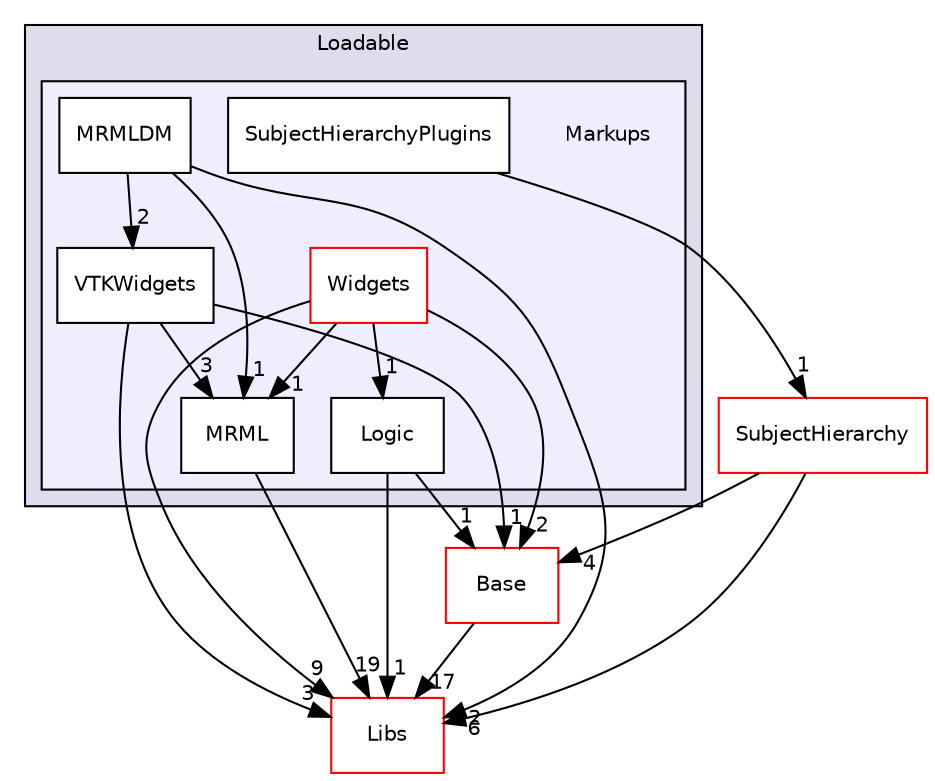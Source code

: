 digraph "Modules/Loadable/Markups" {
  bgcolor=transparent;
  compound=true
  node [ fontsize="10", fontname="Helvetica"];
  edge [ labelfontsize="10", labelfontname="Helvetica"];
  subgraph clusterdir_d01fdafe93af837a1755aeb3a6390699 {
    graph [ bgcolor="#ddddee", pencolor="black", label="Loadable" fontname="Helvetica", fontsize="10", URL="dir_d01fdafe93af837a1755aeb3a6390699.html"]
  subgraph clusterdir_1a96155338796d57dab45a56648f1a28 {
    graph [ bgcolor="#eeeeff", pencolor="black", label="" URL="dir_1a96155338796d57dab45a56648f1a28.html"];
    dir_1a96155338796d57dab45a56648f1a28 [shape=plaintext label="Markups"];
    dir_c5fe54bef11c959ff19c7b292fd014b4 [shape=box label="Logic" color="black" fillcolor="white" style="filled" URL="dir_c5fe54bef11c959ff19c7b292fd014b4.html"];
    dir_4f965ccb0ecb7ab49e9de9275cd5d581 [shape=box label="MRML" color="black" fillcolor="white" style="filled" URL="dir_4f965ccb0ecb7ab49e9de9275cd5d581.html"];
    dir_bc6862b78ba57c87da31465077dc752d [shape=box label="MRMLDM" color="black" fillcolor="white" style="filled" URL="dir_bc6862b78ba57c87da31465077dc752d.html"];
    dir_bc2108eba5cc908873c30b40f8d2b7ea [shape=box label="SubjectHierarchyPlugins" color="black" fillcolor="white" style="filled" URL="dir_bc2108eba5cc908873c30b40f8d2b7ea.html"];
    dir_1d6aa7403b659ef1d781d7435dec1424 [shape=box label="VTKWidgets" color="black" fillcolor="white" style="filled" URL="dir_1d6aa7403b659ef1d781d7435dec1424.html"];
    dir_19cb74a16e0c50d0edd37c0ff3666177 [shape=box label="Widgets" color="red" fillcolor="white" style="filled" URL="dir_19cb74a16e0c50d0edd37c0ff3666177.html"];
  }
  }
  dir_6e6cb9563333489fde7459b1f95e59a5 [shape=box label="Libs" color="red" URL="dir_6e6cb9563333489fde7459b1f95e59a5.html"];
  dir_628593db0cdce5a76fb85526ae5aa762 [shape=box label="Base" color="red" URL="dir_628593db0cdce5a76fb85526ae5aa762.html"];
  dir_1694c2d71873d62d036e188d77c435ae [shape=box label="SubjectHierarchy" color="red" URL="dir_1694c2d71873d62d036e188d77c435ae.html"];
  dir_bc6862b78ba57c87da31465077dc752d->dir_1d6aa7403b659ef1d781d7435dec1424 [headlabel="2", labeldistance=1.5 headhref="dir_000071_000073.html"];
  dir_bc6862b78ba57c87da31465077dc752d->dir_4f965ccb0ecb7ab49e9de9275cd5d581 [headlabel="1", labeldistance=1.5 headhref="dir_000071_000070.html"];
  dir_bc6862b78ba57c87da31465077dc752d->dir_6e6cb9563333489fde7459b1f95e59a5 [headlabel="2", labeldistance=1.5 headhref="dir_000071_000014.html"];
  dir_bc2108eba5cc908873c30b40f8d2b7ea->dir_1694c2d71873d62d036e188d77c435ae [headlabel="1", labeldistance=1.5 headhref="dir_000072_000107.html"];
  dir_1d6aa7403b659ef1d781d7435dec1424->dir_4f965ccb0ecb7ab49e9de9275cd5d581 [headlabel="3", labeldistance=1.5 headhref="dir_000073_000070.html"];
  dir_1d6aa7403b659ef1d781d7435dec1424->dir_6e6cb9563333489fde7459b1f95e59a5 [headlabel="3", labeldistance=1.5 headhref="dir_000073_000014.html"];
  dir_1d6aa7403b659ef1d781d7435dec1424->dir_628593db0cdce5a76fb85526ae5aa762 [headlabel="1", labeldistance=1.5 headhref="dir_000073_000002.html"];
  dir_4f965ccb0ecb7ab49e9de9275cd5d581->dir_6e6cb9563333489fde7459b1f95e59a5 [headlabel="19", labeldistance=1.5 headhref="dir_000070_000014.html"];
  dir_19cb74a16e0c50d0edd37c0ff3666177->dir_4f965ccb0ecb7ab49e9de9275cd5d581 [headlabel="1", labeldistance=1.5 headhref="dir_000074_000070.html"];
  dir_19cb74a16e0c50d0edd37c0ff3666177->dir_6e6cb9563333489fde7459b1f95e59a5 [headlabel="9", labeldistance=1.5 headhref="dir_000074_000014.html"];
  dir_19cb74a16e0c50d0edd37c0ff3666177->dir_c5fe54bef11c959ff19c7b292fd014b4 [headlabel="1", labeldistance=1.5 headhref="dir_000074_000069.html"];
  dir_19cb74a16e0c50d0edd37c0ff3666177->dir_628593db0cdce5a76fb85526ae5aa762 [headlabel="2", labeldistance=1.5 headhref="dir_000074_000002.html"];
  dir_c5fe54bef11c959ff19c7b292fd014b4->dir_6e6cb9563333489fde7459b1f95e59a5 [headlabel="1", labeldistance=1.5 headhref="dir_000069_000014.html"];
  dir_c5fe54bef11c959ff19c7b292fd014b4->dir_628593db0cdce5a76fb85526ae5aa762 [headlabel="1", labeldistance=1.5 headhref="dir_000069_000002.html"];
  dir_628593db0cdce5a76fb85526ae5aa762->dir_6e6cb9563333489fde7459b1f95e59a5 [headlabel="17", labeldistance=1.5 headhref="dir_000002_000014.html"];
  dir_1694c2d71873d62d036e188d77c435ae->dir_6e6cb9563333489fde7459b1f95e59a5 [headlabel="6", labeldistance=1.5 headhref="dir_000107_000014.html"];
  dir_1694c2d71873d62d036e188d77c435ae->dir_628593db0cdce5a76fb85526ae5aa762 [headlabel="4", labeldistance=1.5 headhref="dir_000107_000002.html"];
}
